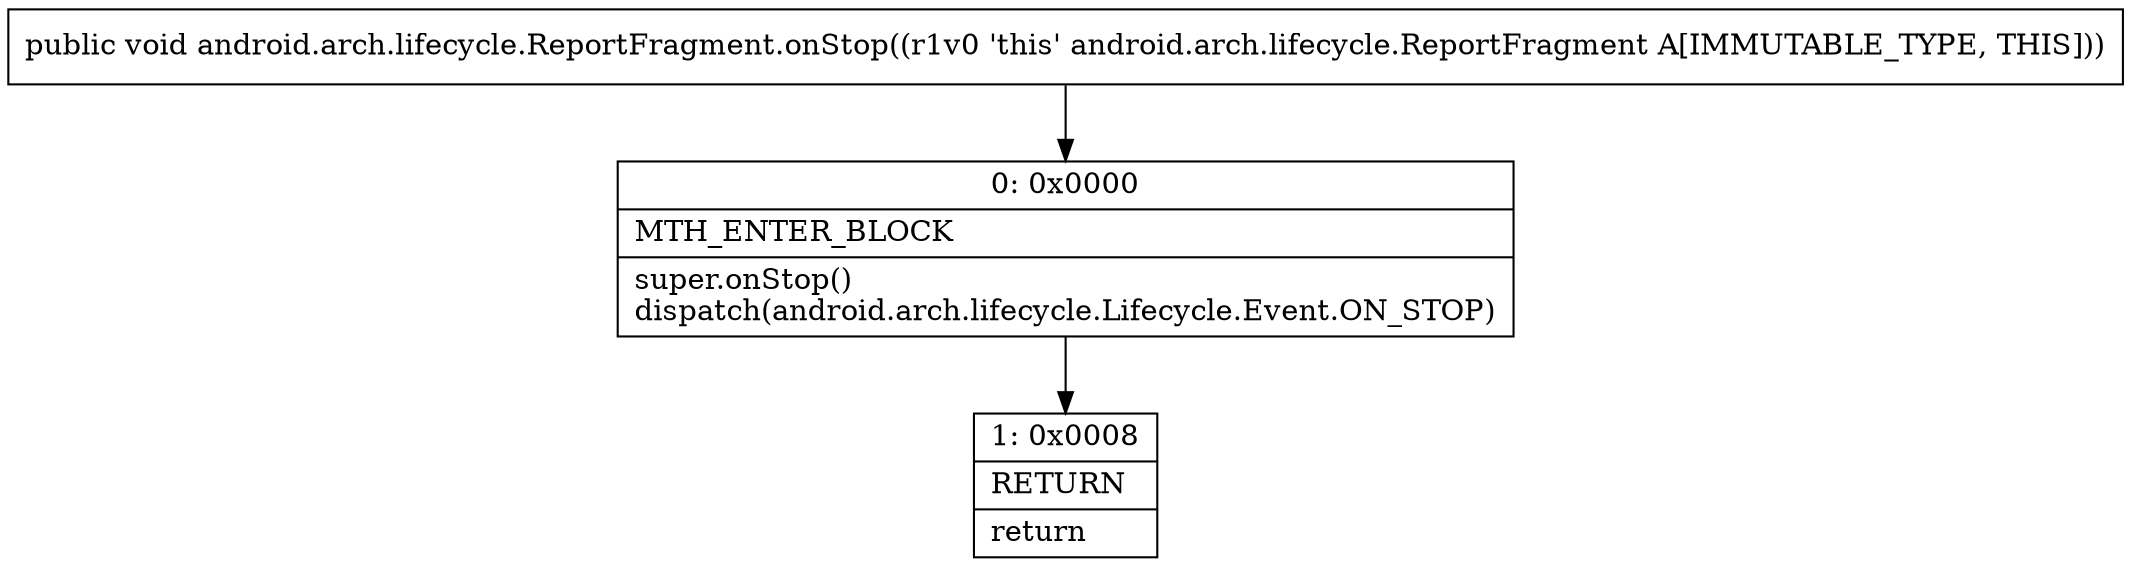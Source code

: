 digraph "CFG forandroid.arch.lifecycle.ReportFragment.onStop()V" {
Node_0 [shape=record,label="{0\:\ 0x0000|MTH_ENTER_BLOCK\l|super.onStop()\ldispatch(android.arch.lifecycle.Lifecycle.Event.ON_STOP)\l}"];
Node_1 [shape=record,label="{1\:\ 0x0008|RETURN\l|return\l}"];
MethodNode[shape=record,label="{public void android.arch.lifecycle.ReportFragment.onStop((r1v0 'this' android.arch.lifecycle.ReportFragment A[IMMUTABLE_TYPE, THIS])) }"];
MethodNode -> Node_0;
Node_0 -> Node_1;
}


